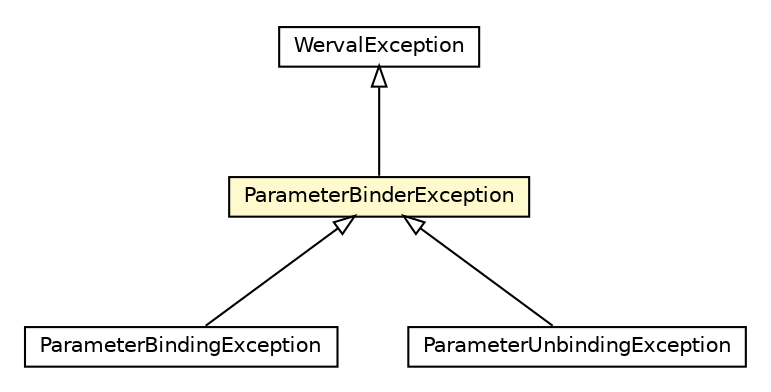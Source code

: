 #!/usr/local/bin/dot
#
# Class diagram 
# Generated by UMLGraph version R5_6-24-gf6e263 (http://www.umlgraph.org/)
#

digraph G {
	edge [fontname="Helvetica",fontsize=10,labelfontname="Helvetica",labelfontsize=10];
	node [fontname="Helvetica",fontsize=10,shape=plaintext];
	nodesep=0.25;
	ranksep=0.5;
	// io.werval.api.exceptions.ParameterBinderException
	c28492 [label=<<table title="io.werval.api.exceptions.ParameterBinderException" border="0" cellborder="1" cellspacing="0" cellpadding="2" port="p" bgcolor="lemonChiffon" href="./ParameterBinderException.html">
		<tr><td><table border="0" cellspacing="0" cellpadding="1">
<tr><td align="center" balign="center"> ParameterBinderException </td></tr>
		</table></td></tr>
		</table>>, URL="./ParameterBinderException.html", fontname="Helvetica", fontcolor="black", fontsize=10.0];
	// io.werval.api.exceptions.ParameterBindingException
	c28493 [label=<<table title="io.werval.api.exceptions.ParameterBindingException" border="0" cellborder="1" cellspacing="0" cellpadding="2" port="p" href="./ParameterBindingException.html">
		<tr><td><table border="0" cellspacing="0" cellpadding="1">
<tr><td align="center" balign="center"> ParameterBindingException </td></tr>
		</table></td></tr>
		</table>>, URL="./ParameterBindingException.html", fontname="Helvetica", fontcolor="black", fontsize=10.0];
	// io.werval.api.exceptions.ParameterUnbindingException
	c28494 [label=<<table title="io.werval.api.exceptions.ParameterUnbindingException" border="0" cellborder="1" cellspacing="0" cellpadding="2" port="p" href="./ParameterUnbindingException.html">
		<tr><td><table border="0" cellspacing="0" cellpadding="1">
<tr><td align="center" balign="center"> ParameterUnbindingException </td></tr>
		</table></td></tr>
		</table>>, URL="./ParameterUnbindingException.html", fontname="Helvetica", fontcolor="black", fontsize=10.0];
	// io.werval.api.exceptions.WervalException
	c28498 [label=<<table title="io.werval.api.exceptions.WervalException" border="0" cellborder="1" cellspacing="0" cellpadding="2" port="p" href="./WervalException.html">
		<tr><td><table border="0" cellspacing="0" cellpadding="1">
<tr><td align="center" balign="center"> WervalException </td></tr>
		</table></td></tr>
		</table>>, URL="./WervalException.html", fontname="Helvetica", fontcolor="black", fontsize=10.0];
	//io.werval.api.exceptions.ParameterBinderException extends io.werval.api.exceptions.WervalException
	c28498:p -> c28492:p [dir=back,arrowtail=empty];
	//io.werval.api.exceptions.ParameterBindingException extends io.werval.api.exceptions.ParameterBinderException
	c28492:p -> c28493:p [dir=back,arrowtail=empty];
	//io.werval.api.exceptions.ParameterUnbindingException extends io.werval.api.exceptions.ParameterBinderException
	c28492:p -> c28494:p [dir=back,arrowtail=empty];
}


